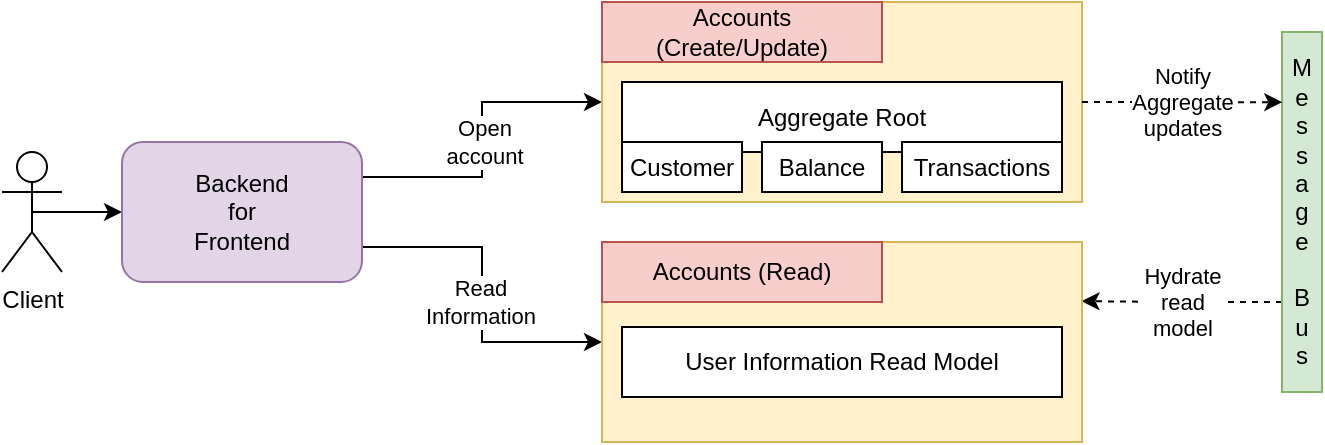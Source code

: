 <mxfile version="14.1.1" type="device"><diagram id="2GmSexBICBUHqvPPNEx7" name="Page-1"><mxGraphModel dx="813" dy="403" grid="1" gridSize="10" guides="1" tooltips="1" connect="1" arrows="1" fold="1" page="1" pageScale="1" pageWidth="827" pageHeight="1169" math="0" shadow="0"><root><mxCell id="0"/><mxCell id="1" parent="0"/><mxCell id="QoS-29-tQMHEl2V7bL7T-1" style="edgeStyle=orthogonalEdgeStyle;rounded=0;orthogonalLoop=1;jettySize=auto;html=1;exitX=0.5;exitY=0.5;exitDx=0;exitDy=0;exitPerimeter=0;" edge="1" parent="1" source="QoS-29-tQMHEl2V7bL7T-3" target="QoS-29-tQMHEl2V7bL7T-10"><mxGeometry relative="1" as="geometry"/></mxCell><mxCell id="QoS-29-tQMHEl2V7bL7T-3" value="Client" style="shape=umlActor;verticalLabelPosition=bottom;verticalAlign=top;html=1;outlineConnect=0;" vertex="1" parent="1"><mxGeometry x="70" y="275" width="30" height="60" as="geometry"/></mxCell><mxCell id="QoS-29-tQMHEl2V7bL7T-29" style="edgeStyle=orthogonalEdgeStyle;rounded=0;orthogonalLoop=1;jettySize=auto;html=1;exitX=1;exitY=0.25;exitDx=0;exitDy=0;entryX=0;entryY=0.5;entryDx=0;entryDy=0;" edge="1" parent="1" source="QoS-29-tQMHEl2V7bL7T-10" target="QoS-29-tQMHEl2V7bL7T-12"><mxGeometry relative="1" as="geometry"/></mxCell><mxCell id="QoS-29-tQMHEl2V7bL7T-30" value="Open&lt;br&gt;account" style="edgeLabel;html=1;align=center;verticalAlign=middle;resizable=0;points=[];" vertex="1" connectable="0" parent="QoS-29-tQMHEl2V7bL7T-29"><mxGeometry x="0.099" y="-1" relative="1" as="geometry"><mxPoint y="8.74" as="offset"/></mxGeometry></mxCell><mxCell id="QoS-29-tQMHEl2V7bL7T-31" style="edgeStyle=orthogonalEdgeStyle;rounded=0;orthogonalLoop=1;jettySize=auto;html=1;exitX=1;exitY=0.75;exitDx=0;exitDy=0;entryX=0;entryY=0.5;entryDx=0;entryDy=0;" edge="1" parent="1" source="QoS-29-tQMHEl2V7bL7T-10" target="QoS-29-tQMHEl2V7bL7T-22"><mxGeometry relative="1" as="geometry"/></mxCell><mxCell id="QoS-29-tQMHEl2V7bL7T-32" value="Read&lt;br&gt;Information" style="edgeLabel;html=1;align=center;verticalAlign=middle;resizable=0;points=[];" vertex="1" connectable="0" parent="QoS-29-tQMHEl2V7bL7T-31"><mxGeometry x="-0.144" y="-1" relative="1" as="geometry"><mxPoint y="16.11" as="offset"/></mxGeometry></mxCell><mxCell id="QoS-29-tQMHEl2V7bL7T-10" value="Backend&lt;br&gt;for&lt;br&gt;Frontend" style="rounded=1;whiteSpace=wrap;html=1;fillColor=#e1d5e7;strokeColor=#9673a6;" vertex="1" parent="1"><mxGeometry x="130" y="270" width="120" height="70" as="geometry"/></mxCell><mxCell id="QoS-29-tQMHEl2V7bL7T-28" style="edgeStyle=orthogonalEdgeStyle;rounded=0;orthogonalLoop=1;jettySize=auto;html=1;exitX=0;exitY=0.75;exitDx=0;exitDy=0;entryX=0.999;entryY=0.296;entryDx=0;entryDy=0;entryPerimeter=0;dashed=1;" edge="1" parent="1" source="QoS-29-tQMHEl2V7bL7T-16" target="QoS-29-tQMHEl2V7bL7T-22"><mxGeometry relative="1" as="geometry"/></mxCell><mxCell id="QoS-29-tQMHEl2V7bL7T-33" value="Hydrate&lt;br&gt;read&lt;br&gt;model" style="edgeLabel;html=1;align=center;verticalAlign=middle;resizable=0;points=[];" vertex="1" connectable="0" parent="QoS-29-tQMHEl2V7bL7T-28"><mxGeometry x="-0.211" y="-2" relative="1" as="geometry"><mxPoint x="-10.57" y="1.98" as="offset"/></mxGeometry></mxCell><mxCell id="QoS-29-tQMHEl2V7bL7T-16" value="M&lt;br&gt;e&lt;br&gt;s&lt;br&gt;s&lt;br&gt;a&lt;br&gt;g&lt;br&gt;e&lt;br&gt;&lt;br&gt;B&lt;br&gt;u&lt;br&gt;s" style="rounded=0;whiteSpace=wrap;html=1;fillColor=#d5e8d4;strokeColor=#82b366;" vertex="1" parent="1"><mxGeometry x="710" y="215" width="20" height="180" as="geometry"/></mxCell><mxCell id="QoS-29-tQMHEl2V7bL7T-25" value="" style="group" vertex="1" connectable="0" parent="1"><mxGeometry x="370" y="200" width="240" height="100" as="geometry"/></mxCell><mxCell id="QoS-29-tQMHEl2V7bL7T-12" value="" style="rounded=0;whiteSpace=wrap;html=1;fillColor=#fff2cc;strokeColor=#d6b656;" vertex="1" parent="QoS-29-tQMHEl2V7bL7T-25"><mxGeometry width="240" height="100" as="geometry"/></mxCell><mxCell id="QoS-29-tQMHEl2V7bL7T-17" value="Accounts (Create/Update)" style="text;html=1;strokeColor=#b85450;fillColor=#f8cecc;align=center;verticalAlign=middle;whiteSpace=wrap;rounded=0;" vertex="1" parent="QoS-29-tQMHEl2V7bL7T-25"><mxGeometry width="140" height="30" as="geometry"/></mxCell><mxCell id="QoS-29-tQMHEl2V7bL7T-18" value="Aggregate Root" style="rounded=0;whiteSpace=wrap;html=1;" vertex="1" parent="QoS-29-tQMHEl2V7bL7T-25"><mxGeometry x="10" y="40" width="220" height="35" as="geometry"/></mxCell><mxCell id="QoS-29-tQMHEl2V7bL7T-19" value="Customer" style="rounded=0;whiteSpace=wrap;html=1;" vertex="1" parent="QoS-29-tQMHEl2V7bL7T-25"><mxGeometry x="10" y="70" width="60" height="25" as="geometry"/></mxCell><mxCell id="QoS-29-tQMHEl2V7bL7T-20" value="Balance" style="rounded=0;whiteSpace=wrap;html=1;" vertex="1" parent="QoS-29-tQMHEl2V7bL7T-25"><mxGeometry x="80" y="70" width="60" height="25" as="geometry"/></mxCell><mxCell id="QoS-29-tQMHEl2V7bL7T-21" value="Transactions" style="rounded=0;whiteSpace=wrap;html=1;" vertex="1" parent="QoS-29-tQMHEl2V7bL7T-25"><mxGeometry x="150" y="70" width="80" height="25" as="geometry"/></mxCell><mxCell id="QoS-29-tQMHEl2V7bL7T-26" value="" style="group" vertex="1" connectable="0" parent="1"><mxGeometry x="370" y="320" width="240" height="100" as="geometry"/></mxCell><mxCell id="QoS-29-tQMHEl2V7bL7T-22" value="" style="rounded=0;whiteSpace=wrap;html=1;fillColor=#fff2cc;strokeColor=#d6b656;" vertex="1" parent="QoS-29-tQMHEl2V7bL7T-26"><mxGeometry width="240" height="100" as="geometry"/></mxCell><mxCell id="QoS-29-tQMHEl2V7bL7T-23" value="Accounts (Read)" style="text;html=1;strokeColor=#b85450;fillColor=#f8cecc;align=center;verticalAlign=middle;whiteSpace=wrap;rounded=0;" vertex="1" parent="QoS-29-tQMHEl2V7bL7T-26"><mxGeometry width="140" height="30" as="geometry"/></mxCell><mxCell id="QoS-29-tQMHEl2V7bL7T-24" value="User Information Read Model" style="rounded=0;whiteSpace=wrap;html=1;" vertex="1" parent="QoS-29-tQMHEl2V7bL7T-26"><mxGeometry x="10" y="42.5" width="220" height="35" as="geometry"/></mxCell><mxCell id="QoS-29-tQMHEl2V7bL7T-27" style="edgeStyle=orthogonalEdgeStyle;rounded=0;orthogonalLoop=1;jettySize=auto;html=1;exitX=1;exitY=0.5;exitDx=0;exitDy=0;entryX=0.007;entryY=0.195;entryDx=0;entryDy=0;entryPerimeter=0;dashed=1;" edge="1" parent="1" source="QoS-29-tQMHEl2V7bL7T-12" target="QoS-29-tQMHEl2V7bL7T-16"><mxGeometry relative="1" as="geometry"><Array as="points"><mxPoint x="645" y="250"/><mxPoint x="645" y="250"/></Array></mxGeometry></mxCell><mxCell id="QoS-29-tQMHEl2V7bL7T-35" value="Notify&lt;br&gt;Aggregate&lt;br&gt;updates" style="edgeLabel;html=1;align=center;verticalAlign=middle;resizable=0;points=[];" vertex="1" connectable="0" parent="QoS-29-tQMHEl2V7bL7T-27"><mxGeometry x="-0.238" y="1" relative="1" as="geometry"><mxPoint x="11.71" y="0.97" as="offset"/></mxGeometry></mxCell></root></mxGraphModel></diagram></mxfile>